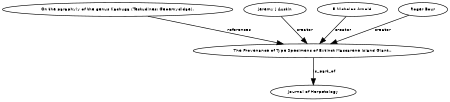 digraph G {
size="3,3";
node [fontsize=7, fontname="Helvetica"];
edge [fontsize=7, fontname="Helvetica"];
node0 [label="The Provenance of Type Specimens of Extinct Mascarene Island Giant...", width=0.27433100247,height=0.27433100247];
node1 [label="On the paraphyly of the genus Kachuga (Testudines: Geoemydidae).", width=0.27433100247,height=0.27433100247];
node2 [label="Jeremy J Austin", width=0.27433100247,height=0.27433100247];
node3 [label="E Nicholas Arnold", width=0.27433100247,height=0.27433100247];
node4 [label="Roger Bour", width=0.27433100247,height=0.27433100247];
node5 [label="Journal of Herpetology", width=0.27433100247,height=0.27433100247];
node1 -> node0 [label="references"];
node2 -> node0 [label="creator"];
node3 -> node0 [label="creator"];
node4 -> node0 [label="creator"];
node0 -> node5 [label="is_part_of"];
}

